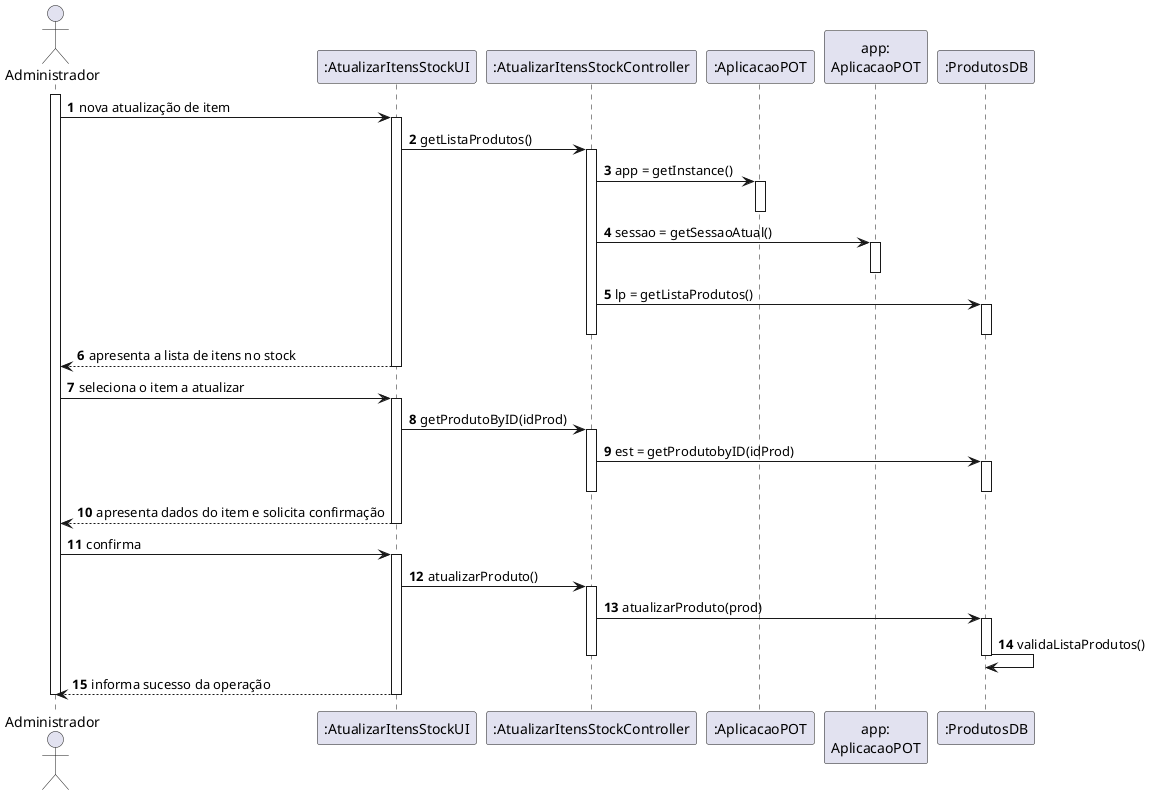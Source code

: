 @startuml
autonumber

actor "Administrador" as ADM
participant ":AtualizarItensStockUI" as UI
participant ":AtualizarItensStockController" as CTL
participant ":AplicacaoPOT" as _APP
participant "app:\nAplicacaoPOT" as APP
participant ":ProdutosDB" as PDB

activate ADM
ADM -> UI : nova atualização de item
activate UI
UI -> CTL : getListaProdutos()
activate CTL
CTL -> _APP : app = getInstance()
activate _APP
deactivate _APP
CTL -> APP : sessao = getSessaoAtual()
activate APP
deactivate APP

CTL -> PDB : lp = getListaProdutos()
activate PDB
deactivate PDB

deactivate CTL

UI --> ADM : apresenta a lista de itens no stock
deactivate UI
ADM -> UI : seleciona o item a atualizar
activate UI
UI -> CTL : getProdutoByID(idProd)
activate CTL
CTL -> PDB : est = getProdutobyID(idProd)

activate PDB
deactivate PDB
deactivate CTL
UI --> ADM : apresenta dados do item e solicita confirmação
deactivate UI
ADM -> UI : confirma
activate UI
UI -> CTL : atualizarProduto()

activate CTL

CTL -> PDB : atualizarProduto(prod)
activate PDB
PDB -> PDB : validaListaProdutos()


deactivate PDB
deactivate CTL

UI --> ADM: informa sucesso da operação
deactivate UI
deactivate ADM
@enduml
